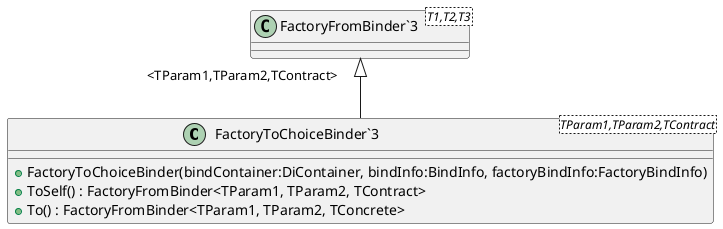 @startuml
class "FactoryToChoiceBinder`3"<TParam1,TParam2,TContract> {
    + FactoryToChoiceBinder(bindContainer:DiContainer, bindInfo:BindInfo, factoryBindInfo:FactoryBindInfo)
    + ToSelf() : FactoryFromBinder<TParam1, TParam2, TContract>
    + To() : FactoryFromBinder<TParam1, TParam2, TConcrete>
}
class "FactoryFromBinder`3"<T1,T2,T3> {
}
"FactoryFromBinder`3" "<TParam1,TParam2,TContract>" <|-- "FactoryToChoiceBinder`3"
@enduml
